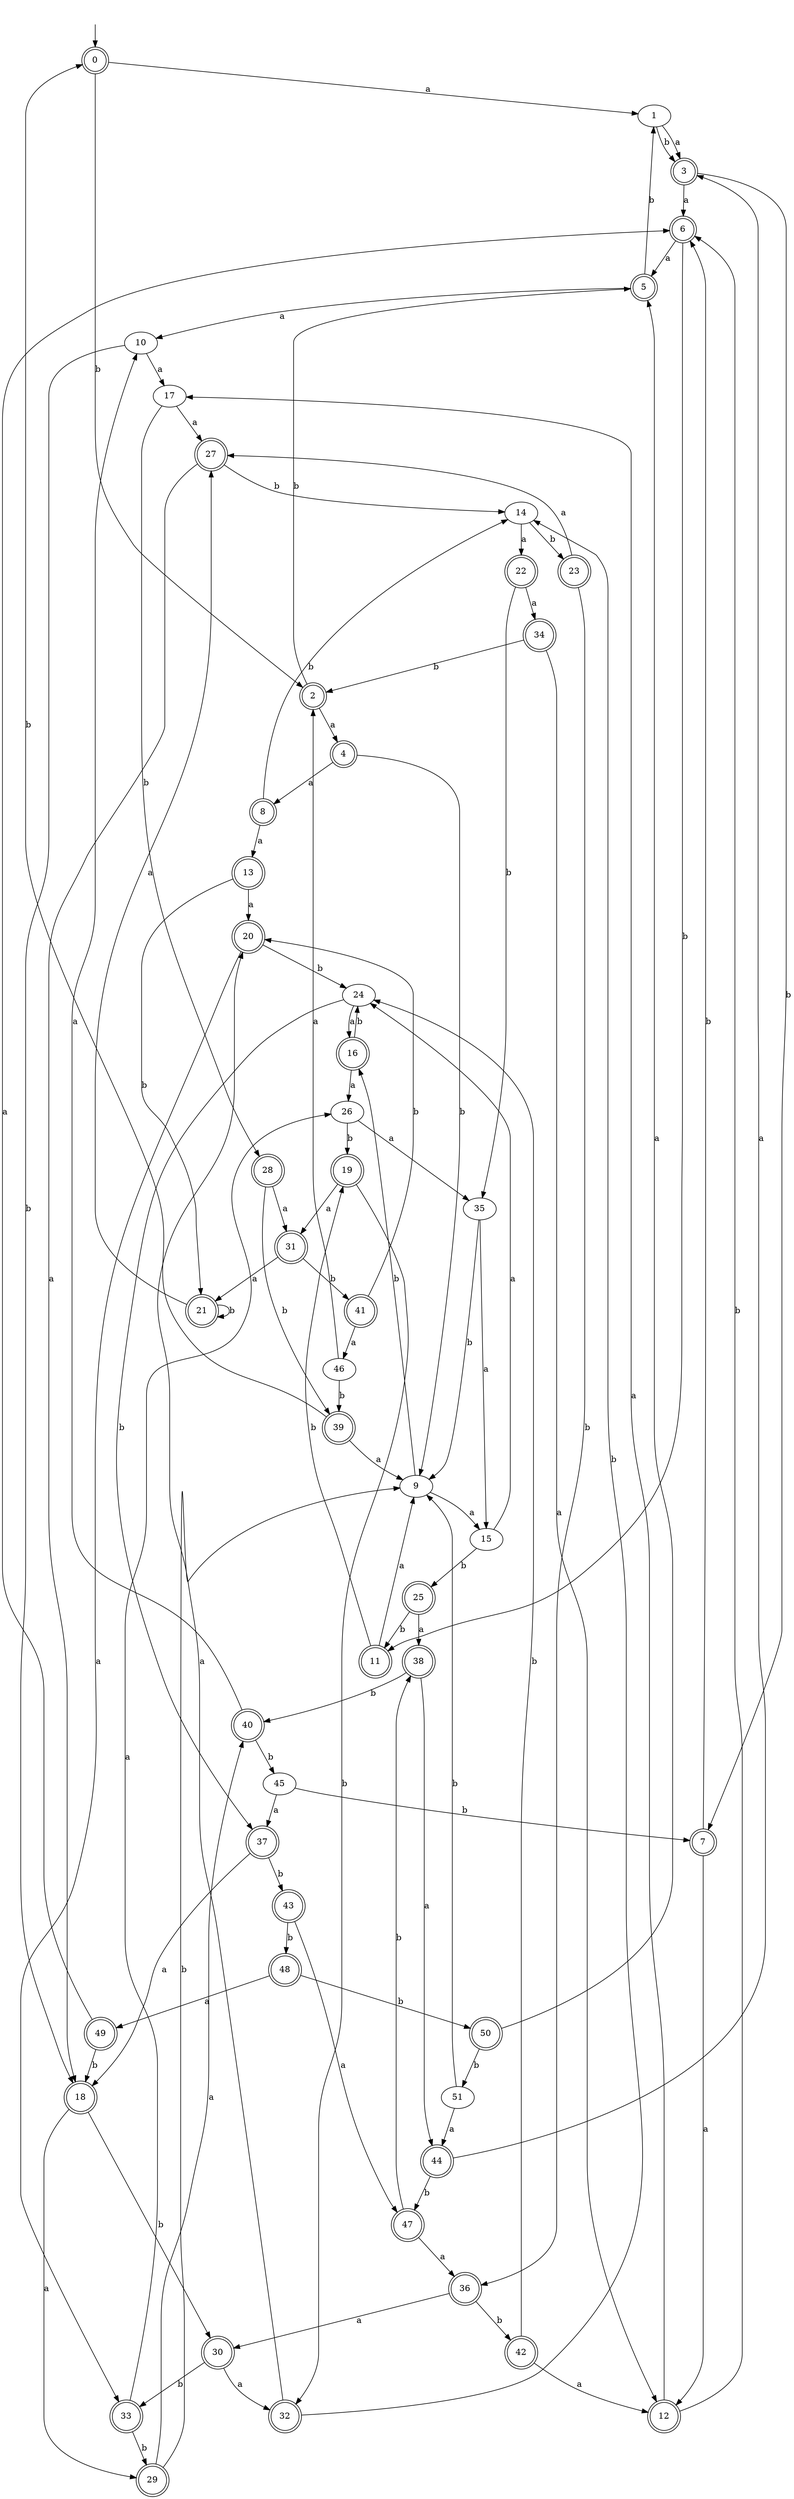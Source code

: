 digraph RandomDFA {
  __start0 [label="", shape=none];
  __start0 -> 0 [label=""];
  0 [shape=circle] [shape=doublecircle]
  0 -> 1 [label="a"]
  0 -> 2 [label="b"]
  1
  1 -> 3 [label="a"]
  1 -> 3 [label="b"]
  2 [shape=doublecircle]
  2 -> 4 [label="a"]
  2 -> 5 [label="b"]
  3 [shape=doublecircle]
  3 -> 6 [label="a"]
  3 -> 7 [label="b"]
  4 [shape=doublecircle]
  4 -> 8 [label="a"]
  4 -> 9 [label="b"]
  5 [shape=doublecircle]
  5 -> 10 [label="a"]
  5 -> 1 [label="b"]
  6 [shape=doublecircle]
  6 -> 5 [label="a"]
  6 -> 11 [label="b"]
  7 [shape=doublecircle]
  7 -> 12 [label="a"]
  7 -> 6 [label="b"]
  8 [shape=doublecircle]
  8 -> 13 [label="a"]
  8 -> 14 [label="b"]
  9
  9 -> 15 [label="a"]
  9 -> 16 [label="b"]
  10
  10 -> 17 [label="a"]
  10 -> 18 [label="b"]
  11 [shape=doublecircle]
  11 -> 9 [label="a"]
  11 -> 19 [label="b"]
  12 [shape=doublecircle]
  12 -> 17 [label="a"]
  12 -> 6 [label="b"]
  13 [shape=doublecircle]
  13 -> 20 [label="a"]
  13 -> 21 [label="b"]
  14
  14 -> 22 [label="a"]
  14 -> 23 [label="b"]
  15
  15 -> 24 [label="a"]
  15 -> 25 [label="b"]
  16 [shape=doublecircle]
  16 -> 26 [label="a"]
  16 -> 24 [label="b"]
  17
  17 -> 27 [label="a"]
  17 -> 28 [label="b"]
  18 [shape=doublecircle]
  18 -> 29 [label="a"]
  18 -> 30 [label="b"]
  19 [shape=doublecircle]
  19 -> 31 [label="a"]
  19 -> 32 [label="b"]
  20 [shape=doublecircle]
  20 -> 33 [label="a"]
  20 -> 24 [label="b"]
  21 [shape=doublecircle]
  21 -> 27 [label="a"]
  21 -> 21 [label="b"]
  22 [shape=doublecircle]
  22 -> 34 [label="a"]
  22 -> 35 [label="b"]
  23 [shape=doublecircle]
  23 -> 27 [label="a"]
  23 -> 36 [label="b"]
  24
  24 -> 16 [label="a"]
  24 -> 37 [label="b"]
  25 [shape=doublecircle]
  25 -> 38 [label="a"]
  25 -> 11 [label="b"]
  26
  26 -> 35 [label="a"]
  26 -> 19 [label="b"]
  27 [shape=doublecircle]
  27 -> 18 [label="a"]
  27 -> 14 [label="b"]
  28 [shape=doublecircle]
  28 -> 31 [label="a"]
  28 -> 39 [label="b"]
  29 [shape=doublecircle]
  29 -> 40 [label="a"]
  29 -> 9 [label="b"]
  30 [shape=doublecircle]
  30 -> 32 [label="a"]
  30 -> 33 [label="b"]
  31 [shape=doublecircle]
  31 -> 21 [label="a"]
  31 -> 41 [label="b"]
  32 [shape=doublecircle]
  32 -> 20 [label="a"]
  32 -> 14 [label="b"]
  33 [shape=doublecircle]
  33 -> 26 [label="a"]
  33 -> 29 [label="b"]
  34 [shape=doublecircle]
  34 -> 12 [label="a"]
  34 -> 2 [label="b"]
  35
  35 -> 15 [label="a"]
  35 -> 9 [label="b"]
  36 [shape=doublecircle]
  36 -> 30 [label="a"]
  36 -> 42 [label="b"]
  37 [shape=doublecircle]
  37 -> 18 [label="a"]
  37 -> 43 [label="b"]
  38 [shape=doublecircle]
  38 -> 44 [label="a"]
  38 -> 40 [label="b"]
  39 [shape=doublecircle]
  39 -> 9 [label="a"]
  39 -> 0 [label="b"]
  40 [shape=doublecircle]
  40 -> 10 [label="a"]
  40 -> 45 [label="b"]
  41 [shape=doublecircle]
  41 -> 46 [label="a"]
  41 -> 20 [label="b"]
  42 [shape=doublecircle]
  42 -> 12 [label="a"]
  42 -> 24 [label="b"]
  43 [shape=doublecircle]
  43 -> 47 [label="a"]
  43 -> 48 [label="b"]
  44 [shape=doublecircle]
  44 -> 3 [label="a"]
  44 -> 47 [label="b"]
  45
  45 -> 37 [label="a"]
  45 -> 7 [label="b"]
  46
  46 -> 2 [label="a"]
  46 -> 39 [label="b"]
  47 [shape=doublecircle]
  47 -> 36 [label="a"]
  47 -> 38 [label="b"]
  48 [shape=doublecircle]
  48 -> 49 [label="a"]
  48 -> 50 [label="b"]
  49 [shape=doublecircle]
  49 -> 6 [label="a"]
  49 -> 18 [label="b"]
  50 [shape=doublecircle]
  50 -> 5 [label="a"]
  50 -> 51 [label="b"]
  51
  51 -> 44 [label="a"]
  51 -> 9 [label="b"]
}
